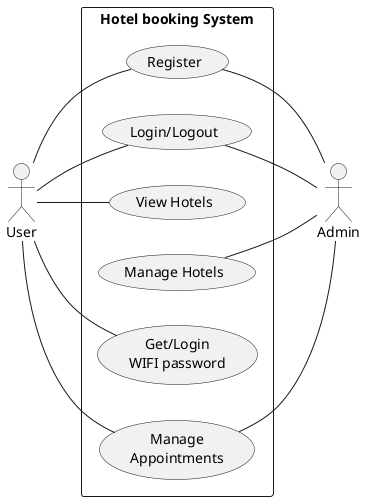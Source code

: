 @startuml Hotel system Use Case Diagram
left to right direction
actor "User" as user
rectangle "Hotel booking System" as VacQsystem{
    usecase "Register" as register
    usecase "Login/Logout" as auth
    usecase "View Hotels" as viewHotels
    usecase "Manage Hotels" as manageHotel
    usecase "Get/Login\nWIFI password" as wifi


    usecase "Manage\nAppointments" as manageAppt

}

user -- register
user -- viewHotels
user -- manageAppt
user -- auth
user -- wifi


actor "Admin" as admin
register -- admin
manageAppt -- admin
manageHotel -- admin
auth -- admin

@enduml